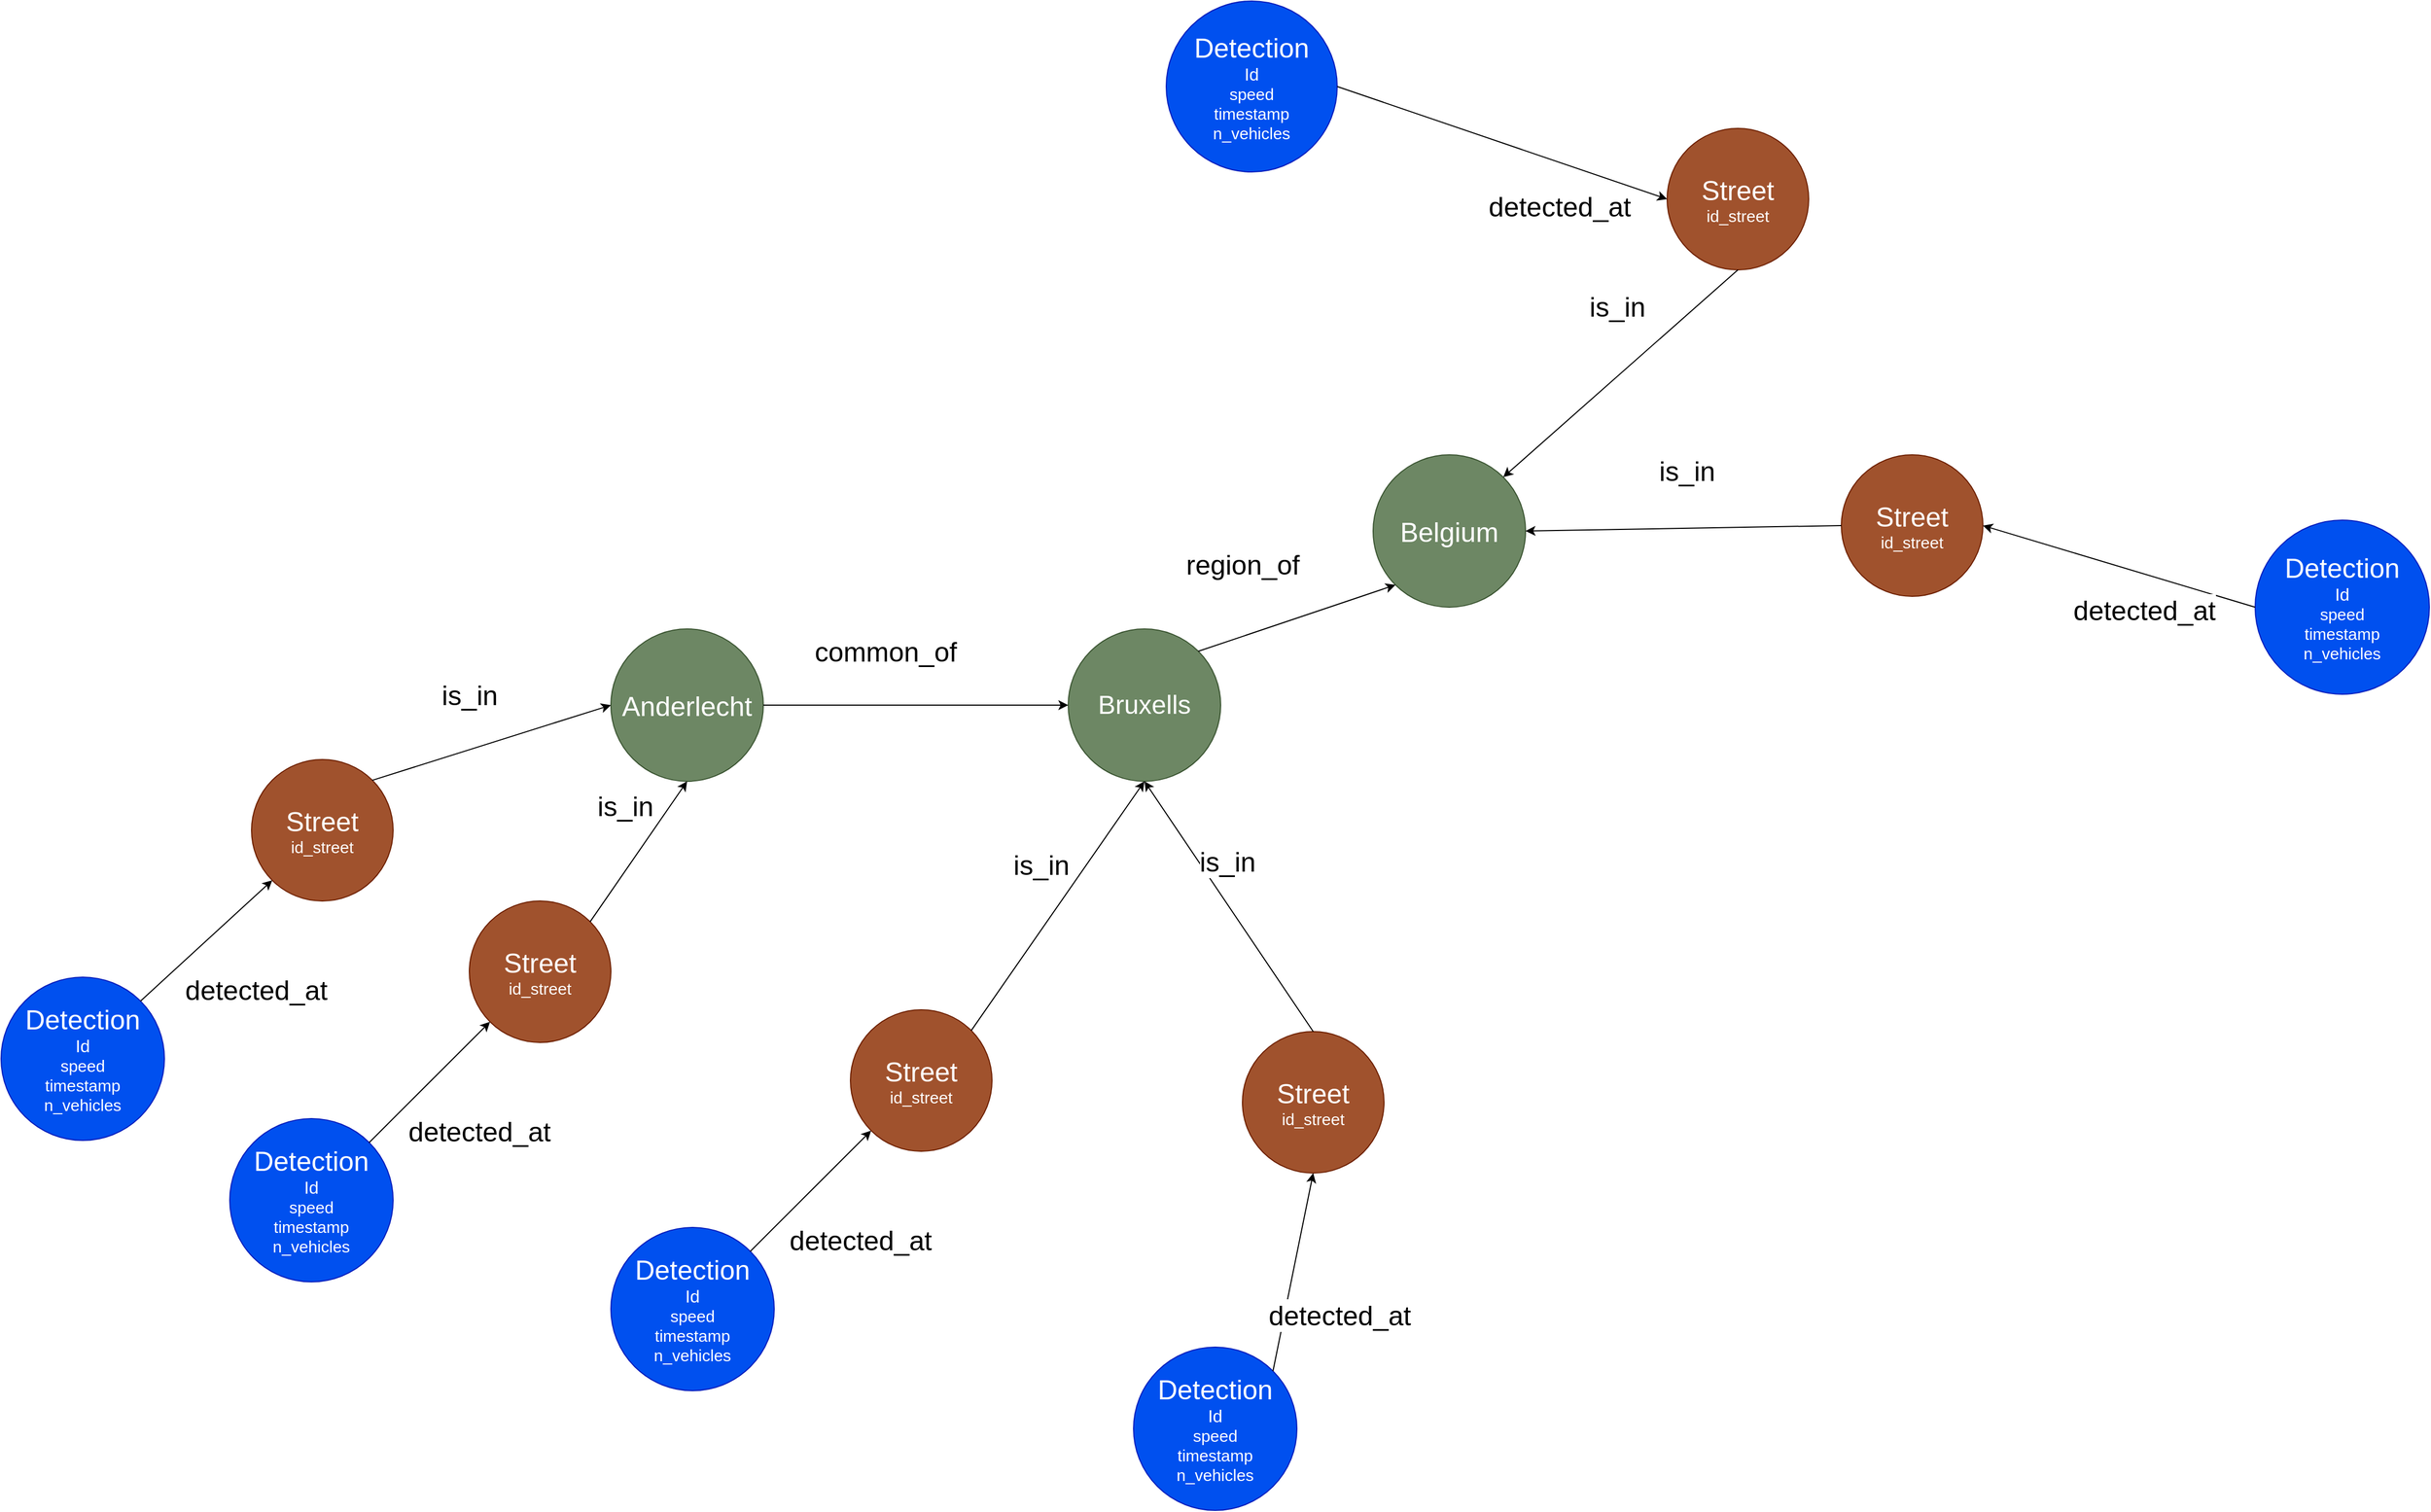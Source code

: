 <mxfile version="21.6.1" type="device">
  <diagram name="Pagina-1" id="1aT6pa6JwWmaBbppNuH8">
    <mxGraphModel dx="2736" dy="2184" grid="1" gridSize="10" guides="1" tooltips="1" connect="1" arrows="1" fold="1" page="1" pageScale="1" pageWidth="827" pageHeight="1169" math="0" shadow="0">
      <root>
        <mxCell id="0" />
        <mxCell id="1" parent="0" />
        <mxCell id="DugPK2IkK0LUQM6lhoBh-1" value="&lt;div&gt;&lt;font style=&quot;font-size: 25px;&quot;&gt;Detection&lt;/font&gt;&lt;/div&gt;&lt;div&gt;&lt;font style=&quot;font-size: 16px;&quot;&gt;Id&lt;/font&gt;&lt;/div&gt;&lt;div&gt;&lt;div style=&quot;font-size: 15px;&quot;&gt;&lt;font style=&quot;font-size: 15px;&quot;&gt;speed&lt;/font&gt;&lt;/div&gt;&lt;div style=&quot;font-size: 15px;&quot;&gt;&lt;font style=&quot;font-size: 15px;&quot;&gt;timestamp&lt;/font&gt;&lt;/div&gt;&lt;font style=&quot;font-size: 15px;&quot;&gt;n_vehicles&lt;/font&gt;&lt;/div&gt;" style="ellipse;whiteSpace=wrap;html=1;aspect=fixed;fillColor=#0050ef;strokeColor=#001DBC;fontColor=#ffffff;" parent="1" vertex="1">
          <mxGeometry x="-270" y="350" width="150" height="150" as="geometry" />
        </mxCell>
        <mxCell id="DugPK2IkK0LUQM6lhoBh-2" value="&lt;div&gt;&lt;font style=&quot;font-size: 25px;&quot;&gt;Street&lt;/font&gt;&lt;/div&gt;&lt;font style=&quot;font-size: 15px;&quot;&gt;id_street&lt;/font&gt;" style="ellipse;whiteSpace=wrap;html=1;aspect=fixed;fillColor=#a0522d;fontColor=#ffffff;strokeColor=#6D1F00;" parent="1" vertex="1">
          <mxGeometry x="-40" y="150" width="130" height="130" as="geometry" />
        </mxCell>
        <mxCell id="DugPK2IkK0LUQM6lhoBh-3" value="" style="endArrow=classic;html=1;rounded=0;exitX=1;exitY=0;exitDx=0;exitDy=0;entryX=0;entryY=1;entryDx=0;entryDy=0;" parent="1" source="DugPK2IkK0LUQM6lhoBh-1" target="DugPK2IkK0LUQM6lhoBh-2" edge="1">
          <mxGeometry width="50" height="50" relative="1" as="geometry">
            <mxPoint x="50" y="370" as="sourcePoint" />
            <mxPoint x="100" y="320" as="targetPoint" />
          </mxGeometry>
        </mxCell>
        <mxCell id="DugPK2IkK0LUQM6lhoBh-4" value="&lt;div&gt;&lt;font style=&quot;font-size: 25px;&quot;&gt;detected_at&lt;/font&gt;&lt;/div&gt;" style="edgeLabel;html=1;align=center;verticalAlign=middle;resizable=0;points=[];" parent="DugPK2IkK0LUQM6lhoBh-3" vertex="1" connectable="0">
          <mxGeometry x="0.117" y="-4" relative="1" as="geometry">
            <mxPoint x="36" y="48" as="offset" />
          </mxGeometry>
        </mxCell>
        <mxCell id="DugPK2IkK0LUQM6lhoBh-5" value="&lt;font style=&quot;font-size: 25px;&quot;&gt;Anderlecht&lt;/font&gt;" style="ellipse;whiteSpace=wrap;html=1;aspect=fixed;fillColor=#6d8764;fontColor=#ffffff;strokeColor=#3A5431;" parent="1" vertex="1">
          <mxGeometry x="290" y="30" width="140" height="140" as="geometry" />
        </mxCell>
        <mxCell id="DugPK2IkK0LUQM6lhoBh-6" value="" style="endArrow=classic;html=1;rounded=0;exitX=1;exitY=0;exitDx=0;exitDy=0;entryX=0;entryY=0.5;entryDx=0;entryDy=0;" parent="1" source="DugPK2IkK0LUQM6lhoBh-2" target="DugPK2IkK0LUQM6lhoBh-5" edge="1">
          <mxGeometry width="50" height="50" relative="1" as="geometry">
            <mxPoint x="340" y="340" as="sourcePoint" />
            <mxPoint x="390" y="290" as="targetPoint" />
          </mxGeometry>
        </mxCell>
        <mxCell id="DugPK2IkK0LUQM6lhoBh-7" value="&lt;font style=&quot;font-size: 25px;&quot;&gt;is_in&lt;/font&gt;" style="edgeLabel;html=1;align=center;verticalAlign=middle;resizable=0;points=[];" parent="DugPK2IkK0LUQM6lhoBh-6" vertex="1" connectable="0">
          <mxGeometry x="-0.093" y="-3" relative="1" as="geometry">
            <mxPoint x="-11" y="-51" as="offset" />
          </mxGeometry>
        </mxCell>
        <mxCell id="DugPK2IkK0LUQM6lhoBh-8" value="&lt;div&gt;&lt;font style=&quot;font-size: 25px;&quot;&gt;Detection&lt;/font&gt;&lt;/div&gt;&lt;div&gt;&lt;font style=&quot;font-size: 16px;&quot;&gt;Id&lt;/font&gt;&lt;/div&gt;&lt;div&gt;&lt;div style=&quot;font-size: 15px;&quot;&gt;&lt;font style=&quot;font-size: 15px;&quot;&gt;speed&lt;/font&gt;&lt;/div&gt;&lt;div style=&quot;font-size: 15px;&quot;&gt;&lt;font style=&quot;font-size: 15px;&quot;&gt;timestamp&lt;/font&gt;&lt;/div&gt;&lt;font style=&quot;font-size: 15px;&quot;&gt;n_vehicles&lt;/font&gt;&lt;/div&gt;" style="ellipse;whiteSpace=wrap;html=1;aspect=fixed;fillColor=#0050ef;strokeColor=#001DBC;fontColor=#ffffff;" parent="1" vertex="1">
          <mxGeometry x="-60" y="480" width="150" height="150" as="geometry" />
        </mxCell>
        <mxCell id="DugPK2IkK0LUQM6lhoBh-9" value="&lt;div&gt;&lt;font style=&quot;font-size: 25px;&quot;&gt;Street&lt;/font&gt;&lt;/div&gt;&lt;font style=&quot;font-size: 15px;&quot;&gt;id_street&lt;/font&gt;" style="ellipse;whiteSpace=wrap;html=1;aspect=fixed;fillColor=#a0522d;fontColor=#ffffff;strokeColor=#6D1F00;" parent="1" vertex="1">
          <mxGeometry x="160" y="280" width="130" height="130" as="geometry" />
        </mxCell>
        <mxCell id="DugPK2IkK0LUQM6lhoBh-10" value="" style="endArrow=classic;html=1;rounded=0;exitX=1;exitY=0;exitDx=0;exitDy=0;entryX=0;entryY=1;entryDx=0;entryDy=0;" parent="1" source="DugPK2IkK0LUQM6lhoBh-8" target="DugPK2IkK0LUQM6lhoBh-9" edge="1">
          <mxGeometry width="50" height="50" relative="1" as="geometry">
            <mxPoint x="250" y="500" as="sourcePoint" />
            <mxPoint x="300" y="450" as="targetPoint" />
          </mxGeometry>
        </mxCell>
        <mxCell id="DugPK2IkK0LUQM6lhoBh-11" value="&lt;div&gt;&lt;font style=&quot;font-size: 25px;&quot;&gt;detected_at&lt;/font&gt;&lt;/div&gt;" style="edgeLabel;html=1;align=center;verticalAlign=middle;resizable=0;points=[];" parent="DugPK2IkK0LUQM6lhoBh-10" vertex="1" connectable="0">
          <mxGeometry x="0.117" y="-4" relative="1" as="geometry">
            <mxPoint x="36" y="48" as="offset" />
          </mxGeometry>
        </mxCell>
        <mxCell id="DugPK2IkK0LUQM6lhoBh-12" value="" style="endArrow=classic;html=1;rounded=0;exitX=1;exitY=0;exitDx=0;exitDy=0;entryX=0.5;entryY=1;entryDx=0;entryDy=0;" parent="1" source="DugPK2IkK0LUQM6lhoBh-9" target="DugPK2IkK0LUQM6lhoBh-5" edge="1">
          <mxGeometry width="50" height="50" relative="1" as="geometry">
            <mxPoint x="540" y="470" as="sourcePoint" />
            <mxPoint x="490" y="230" as="targetPoint" />
          </mxGeometry>
        </mxCell>
        <mxCell id="DugPK2IkK0LUQM6lhoBh-13" value="&lt;font style=&quot;font-size: 25px;&quot;&gt;is_in&lt;/font&gt;" style="edgeLabel;html=1;align=center;verticalAlign=middle;resizable=0;points=[];" parent="DugPK2IkK0LUQM6lhoBh-12" vertex="1" connectable="0">
          <mxGeometry x="-0.093" y="-3" relative="1" as="geometry">
            <mxPoint x="-11" y="-51" as="offset" />
          </mxGeometry>
        </mxCell>
        <mxCell id="DugPK2IkK0LUQM6lhoBh-14" value="&lt;h1 id=&quot;Bruxelles-Streets&quot;&gt;&lt;span style=&quot;font-weight: normal;&quot;&gt;Bruxells&lt;/span&gt;&lt;br&gt;&lt;/h1&gt;" style="ellipse;whiteSpace=wrap;html=1;aspect=fixed;fillColor=#6d8764;fontColor=#ffffff;strokeColor=#3A5431;" parent="1" vertex="1">
          <mxGeometry x="710" y="30" width="140" height="140" as="geometry" />
        </mxCell>
        <mxCell id="DugPK2IkK0LUQM6lhoBh-15" value="" style="endArrow=classic;html=1;rounded=0;entryX=0;entryY=0.5;entryDx=0;entryDy=0;exitX=1;exitY=0.5;exitDx=0;exitDy=0;" parent="1" source="DugPK2IkK0LUQM6lhoBh-5" target="DugPK2IkK0LUQM6lhoBh-14" edge="1">
          <mxGeometry width="50" height="50" relative="1" as="geometry">
            <mxPoint x="490" y="300" as="sourcePoint" />
            <mxPoint x="540" y="250" as="targetPoint" />
          </mxGeometry>
        </mxCell>
        <mxCell id="DugPK2IkK0LUQM6lhoBh-16" value="&lt;font style=&quot;font-size: 25px;&quot;&gt;common_of&lt;/font&gt;" style="edgeLabel;html=1;align=center;verticalAlign=middle;resizable=0;points=[];" parent="DugPK2IkK0LUQM6lhoBh-15" vertex="1" connectable="0">
          <mxGeometry x="-0.619" y="-1" relative="1" as="geometry">
            <mxPoint x="58" y="-51" as="offset" />
          </mxGeometry>
        </mxCell>
        <mxCell id="DugPK2IkK0LUQM6lhoBh-17" value="&lt;div&gt;&lt;font style=&quot;font-size: 25px;&quot;&gt;Detection&lt;/font&gt;&lt;/div&gt;&lt;div&gt;&lt;font style=&quot;font-size: 16px;&quot;&gt;Id&lt;/font&gt;&lt;/div&gt;&lt;div&gt;&lt;div style=&quot;font-size: 15px;&quot;&gt;&lt;font style=&quot;font-size: 15px;&quot;&gt;speed&lt;/font&gt;&lt;/div&gt;&lt;div style=&quot;font-size: 15px;&quot;&gt;&lt;font style=&quot;font-size: 15px;&quot;&gt;timestamp&lt;/font&gt;&lt;/div&gt;&lt;font style=&quot;font-size: 15px;&quot;&gt;n_vehicles&lt;/font&gt;&lt;/div&gt;" style="ellipse;whiteSpace=wrap;html=1;aspect=fixed;fillColor=#0050ef;strokeColor=#001DBC;fontColor=#ffffff;" parent="1" vertex="1">
          <mxGeometry x="290" y="580" width="150" height="150" as="geometry" />
        </mxCell>
        <mxCell id="DugPK2IkK0LUQM6lhoBh-18" value="&lt;div&gt;&lt;font style=&quot;font-size: 25px;&quot;&gt;Street&lt;/font&gt;&lt;/div&gt;&lt;font style=&quot;font-size: 15px;&quot;&gt;id_street&lt;/font&gt;" style="ellipse;whiteSpace=wrap;html=1;aspect=fixed;fillColor=#a0522d;fontColor=#ffffff;strokeColor=#6D1F00;" parent="1" vertex="1">
          <mxGeometry x="510" y="380" width="130" height="130" as="geometry" />
        </mxCell>
        <mxCell id="DugPK2IkK0LUQM6lhoBh-19" value="" style="endArrow=classic;html=1;rounded=0;exitX=1;exitY=0;exitDx=0;exitDy=0;entryX=0;entryY=1;entryDx=0;entryDy=0;" parent="1" source="DugPK2IkK0LUQM6lhoBh-17" target="DugPK2IkK0LUQM6lhoBh-18" edge="1">
          <mxGeometry width="50" height="50" relative="1" as="geometry">
            <mxPoint x="600" y="600" as="sourcePoint" />
            <mxPoint x="650" y="550" as="targetPoint" />
          </mxGeometry>
        </mxCell>
        <mxCell id="DugPK2IkK0LUQM6lhoBh-20" value="&lt;div&gt;&lt;font style=&quot;font-size: 25px;&quot;&gt;detected_at&lt;/font&gt;&lt;/div&gt;" style="edgeLabel;html=1;align=center;verticalAlign=middle;resizable=0;points=[];" parent="DugPK2IkK0LUQM6lhoBh-19" vertex="1" connectable="0">
          <mxGeometry x="0.117" y="-4" relative="1" as="geometry">
            <mxPoint x="36" y="48" as="offset" />
          </mxGeometry>
        </mxCell>
        <mxCell id="DugPK2IkK0LUQM6lhoBh-22" value="" style="endArrow=classic;html=1;rounded=0;exitX=1;exitY=0;exitDx=0;exitDy=0;entryX=0.5;entryY=1;entryDx=0;entryDy=0;" parent="1" source="DugPK2IkK0LUQM6lhoBh-18" target="DugPK2IkK0LUQM6lhoBh-14" edge="1">
          <mxGeometry width="50" height="50" relative="1" as="geometry">
            <mxPoint x="890" y="570" as="sourcePoint" />
            <mxPoint x="840.0" y="330" as="targetPoint" />
          </mxGeometry>
        </mxCell>
        <mxCell id="DugPK2IkK0LUQM6lhoBh-23" value="&lt;font style=&quot;font-size: 25px;&quot;&gt;is_in&lt;/font&gt;" style="edgeLabel;html=1;align=center;verticalAlign=middle;resizable=0;points=[];" parent="DugPK2IkK0LUQM6lhoBh-22" vertex="1" connectable="0">
          <mxGeometry x="-0.093" y="-3" relative="1" as="geometry">
            <mxPoint x="-11" y="-51" as="offset" />
          </mxGeometry>
        </mxCell>
        <mxCell id="DugPK2IkK0LUQM6lhoBh-24" value="&lt;div&gt;&lt;font style=&quot;font-size: 25px;&quot;&gt;Detection&lt;/font&gt;&lt;/div&gt;&lt;div&gt;&lt;font style=&quot;font-size: 16px;&quot;&gt;Id&lt;/font&gt;&lt;/div&gt;&lt;div&gt;&lt;div style=&quot;font-size: 15px;&quot;&gt;&lt;font style=&quot;font-size: 15px;&quot;&gt;speed&lt;/font&gt;&lt;/div&gt;&lt;div style=&quot;font-size: 15px;&quot;&gt;&lt;font style=&quot;font-size: 15px;&quot;&gt;timestamp&lt;/font&gt;&lt;/div&gt;&lt;font style=&quot;font-size: 15px;&quot;&gt;n_vehicles&lt;/font&gt;&lt;/div&gt;" style="ellipse;whiteSpace=wrap;html=1;aspect=fixed;fillColor=#0050ef;strokeColor=#001DBC;fontColor=#ffffff;" parent="1" vertex="1">
          <mxGeometry x="770" y="690" width="150" height="150" as="geometry" />
        </mxCell>
        <mxCell id="DugPK2IkK0LUQM6lhoBh-25" value="&lt;div&gt;&lt;font style=&quot;font-size: 25px;&quot;&gt;Street&lt;/font&gt;&lt;/div&gt;&lt;font style=&quot;font-size: 15px;&quot;&gt;id_street&lt;/font&gt;" style="ellipse;whiteSpace=wrap;html=1;aspect=fixed;fillColor=#a0522d;fontColor=#ffffff;strokeColor=#6D1F00;" parent="1" vertex="1">
          <mxGeometry x="870" y="400" width="130" height="130" as="geometry" />
        </mxCell>
        <mxCell id="DugPK2IkK0LUQM6lhoBh-26" value="" style="endArrow=classic;html=1;rounded=0;exitX=1;exitY=0;exitDx=0;exitDy=0;entryX=0.5;entryY=1;entryDx=0;entryDy=0;" parent="1" source="DugPK2IkK0LUQM6lhoBh-24" target="DugPK2IkK0LUQM6lhoBh-25" edge="1">
          <mxGeometry width="50" height="50" relative="1" as="geometry">
            <mxPoint x="960" y="620" as="sourcePoint" />
            <mxPoint x="1010" y="570" as="targetPoint" />
          </mxGeometry>
        </mxCell>
        <mxCell id="DugPK2IkK0LUQM6lhoBh-27" value="&lt;div&gt;&lt;font style=&quot;font-size: 25px;&quot;&gt;detected_at&lt;/font&gt;&lt;/div&gt;" style="edgeLabel;html=1;align=center;verticalAlign=middle;resizable=0;points=[];" parent="DugPK2IkK0LUQM6lhoBh-26" vertex="1" connectable="0">
          <mxGeometry x="0.117" y="-4" relative="1" as="geometry">
            <mxPoint x="36" y="48" as="offset" />
          </mxGeometry>
        </mxCell>
        <mxCell id="DugPK2IkK0LUQM6lhoBh-28" value="" style="endArrow=classic;html=1;rounded=0;exitX=0.5;exitY=0;exitDx=0;exitDy=0;entryX=0.5;entryY=1;entryDx=0;entryDy=0;" parent="1" source="DugPK2IkK0LUQM6lhoBh-25" target="DugPK2IkK0LUQM6lhoBh-14" edge="1">
          <mxGeometry width="50" height="50" relative="1" as="geometry">
            <mxPoint x="1250" y="590" as="sourcePoint" />
            <mxPoint x="1140" y="190" as="targetPoint" />
          </mxGeometry>
        </mxCell>
        <mxCell id="DugPK2IkK0LUQM6lhoBh-29" value="&lt;font style=&quot;font-size: 25px;&quot;&gt;is_in&lt;/font&gt;" style="edgeLabel;html=1;align=center;verticalAlign=middle;resizable=0;points=[];" parent="DugPK2IkK0LUQM6lhoBh-28" vertex="1" connectable="0">
          <mxGeometry x="-0.093" y="-3" relative="1" as="geometry">
            <mxPoint x="-11" y="-51" as="offset" />
          </mxGeometry>
        </mxCell>
        <mxCell id="DugPK2IkK0LUQM6lhoBh-30" value="&lt;font style=&quot;font-size: 25px;&quot;&gt;Belgium&lt;/font&gt;" style="ellipse;whiteSpace=wrap;html=1;aspect=fixed;fillColor=#6d8764;fontColor=#ffffff;strokeColor=#3A5431;" parent="1" vertex="1">
          <mxGeometry x="990" y="-130" width="140" height="140" as="geometry" />
        </mxCell>
        <mxCell id="DugPK2IkK0LUQM6lhoBh-31" value="" style="endArrow=classic;html=1;rounded=0;entryX=0;entryY=1;entryDx=0;entryDy=0;exitX=1;exitY=0;exitDx=0;exitDy=0;" parent="1" source="DugPK2IkK0LUQM6lhoBh-14" target="DugPK2IkK0LUQM6lhoBh-30" edge="1">
          <mxGeometry width="50" height="50" relative="1" as="geometry">
            <mxPoint x="1020" y="99.17" as="sourcePoint" />
            <mxPoint x="1300" y="99.17" as="targetPoint" />
          </mxGeometry>
        </mxCell>
        <mxCell id="DugPK2IkK0LUQM6lhoBh-32" value="&lt;font style=&quot;font-size: 25px;&quot;&gt;region_of&lt;/font&gt;" style="edgeLabel;html=1;align=center;verticalAlign=middle;resizable=0;points=[];" parent="DugPK2IkK0LUQM6lhoBh-31" vertex="1" connectable="0">
          <mxGeometry x="-0.619" y="-1" relative="1" as="geometry">
            <mxPoint x="5" y="-70" as="offset" />
          </mxGeometry>
        </mxCell>
        <mxCell id="DugPK2IkK0LUQM6lhoBh-33" value="&lt;div&gt;&lt;font style=&quot;font-size: 25px;&quot;&gt;Detection&lt;/font&gt;&lt;/div&gt;&lt;div&gt;&lt;font style=&quot;font-size: 16px;&quot;&gt;Id&lt;/font&gt;&lt;/div&gt;&lt;div&gt;&lt;div style=&quot;font-size: 15px;&quot;&gt;&lt;font style=&quot;font-size: 15px;&quot;&gt;speed&lt;/font&gt;&lt;/div&gt;&lt;div style=&quot;font-size: 15px;&quot;&gt;&lt;font style=&quot;font-size: 15px;&quot;&gt;timestamp&lt;/font&gt;&lt;/div&gt;&lt;font style=&quot;font-size: 15px;&quot;&gt;n_vehicles&lt;/font&gt;&lt;/div&gt;" style="ellipse;whiteSpace=wrap;html=1;aspect=fixed;fillColor=#0050ef;strokeColor=#001DBC;fontColor=#ffffff;" parent="1" vertex="1">
          <mxGeometry x="800" y="-547" width="157" height="157" as="geometry" />
        </mxCell>
        <mxCell id="DugPK2IkK0LUQM6lhoBh-34" value="&lt;div&gt;&lt;font style=&quot;font-size: 25px;&quot;&gt;Street&lt;/font&gt;&lt;/div&gt;&lt;font style=&quot;font-size: 15px;&quot;&gt;id_street&lt;/font&gt;" style="ellipse;whiteSpace=wrap;html=1;aspect=fixed;fillColor=#a0522d;fontColor=#ffffff;strokeColor=#6D1F00;" parent="1" vertex="1">
          <mxGeometry x="1260" y="-430" width="130" height="130" as="geometry" />
        </mxCell>
        <mxCell id="DugPK2IkK0LUQM6lhoBh-35" value="" style="endArrow=classic;html=1;rounded=0;exitX=1;exitY=0.5;exitDx=0;exitDy=0;entryX=0;entryY=0.5;entryDx=0;entryDy=0;" parent="1" source="DugPK2IkK0LUQM6lhoBh-33" target="DugPK2IkK0LUQM6lhoBh-34" edge="1">
          <mxGeometry width="50" height="50" relative="1" as="geometry">
            <mxPoint x="1620" y="270" as="sourcePoint" />
            <mxPoint x="1670" y="220" as="targetPoint" />
          </mxGeometry>
        </mxCell>
        <mxCell id="DugPK2IkK0LUQM6lhoBh-36" value="&lt;div&gt;&lt;font style=&quot;font-size: 25px;&quot;&gt;detected_at&lt;/font&gt;&lt;/div&gt;" style="edgeLabel;html=1;align=center;verticalAlign=middle;resizable=0;points=[];" parent="DugPK2IkK0LUQM6lhoBh-35" vertex="1" connectable="0">
          <mxGeometry x="0.117" y="-4" relative="1" as="geometry">
            <mxPoint x="36" y="48" as="offset" />
          </mxGeometry>
        </mxCell>
        <mxCell id="DugPK2IkK0LUQM6lhoBh-37" value="" style="endArrow=classic;html=1;rounded=0;exitX=0.5;exitY=1;exitDx=0;exitDy=0;entryX=1;entryY=0;entryDx=0;entryDy=0;" parent="1" source="DugPK2IkK0LUQM6lhoBh-34" target="DugPK2IkK0LUQM6lhoBh-30" edge="1">
          <mxGeometry width="50" height="50" relative="1" as="geometry">
            <mxPoint x="1910" y="240" as="sourcePoint" />
            <mxPoint x="1800" y="-160" as="targetPoint" />
          </mxGeometry>
        </mxCell>
        <mxCell id="DugPK2IkK0LUQM6lhoBh-38" value="&lt;font style=&quot;font-size: 25px;&quot;&gt;is_in&lt;/font&gt;" style="edgeLabel;html=1;align=center;verticalAlign=middle;resizable=0;points=[];" parent="DugPK2IkK0LUQM6lhoBh-37" vertex="1" connectable="0">
          <mxGeometry x="-0.093" y="-3" relative="1" as="geometry">
            <mxPoint x="-11" y="-51" as="offset" />
          </mxGeometry>
        </mxCell>
        <mxCell id="DugPK2IkK0LUQM6lhoBh-39" value="&lt;div&gt;&lt;font style=&quot;font-size: 25px;&quot;&gt;Detection&lt;/font&gt;&lt;/div&gt;&lt;div&gt;&lt;font style=&quot;font-size: 16px;&quot;&gt;Id&lt;/font&gt;&lt;/div&gt;&lt;div&gt;&lt;div style=&quot;font-size: 15px;&quot;&gt;&lt;font style=&quot;font-size: 15px;&quot;&gt;speed&lt;/font&gt;&lt;/div&gt;&lt;div style=&quot;font-size: 15px;&quot;&gt;&lt;font style=&quot;font-size: 15px;&quot;&gt;timestamp&lt;/font&gt;&lt;/div&gt;&lt;font style=&quot;font-size: 15px;&quot;&gt;n_vehicles&lt;/font&gt;&lt;/div&gt;" style="ellipse;whiteSpace=wrap;html=1;aspect=fixed;fillColor=#0050ef;strokeColor=#001DBC;fontColor=#ffffff;" parent="1" vertex="1">
          <mxGeometry x="1800" y="-70" width="160" height="160" as="geometry" />
        </mxCell>
        <mxCell id="DugPK2IkK0LUQM6lhoBh-40" value="&lt;div&gt;&lt;font style=&quot;font-size: 25px;&quot;&gt;Street&lt;/font&gt;&lt;/div&gt;&lt;font style=&quot;font-size: 15px;&quot;&gt;id_street&lt;/font&gt;" style="ellipse;whiteSpace=wrap;html=1;aspect=fixed;fillColor=#a0522d;fontColor=#ffffff;strokeColor=#6D1F00;" parent="1" vertex="1">
          <mxGeometry x="1420" y="-130" width="130" height="130" as="geometry" />
        </mxCell>
        <mxCell id="DugPK2IkK0LUQM6lhoBh-41" value="" style="endArrow=classic;html=1;rounded=0;exitX=0;exitY=0.5;exitDx=0;exitDy=0;entryX=1;entryY=0.5;entryDx=0;entryDy=0;" parent="1" source="DugPK2IkK0LUQM6lhoBh-39" target="DugPK2IkK0LUQM6lhoBh-40" edge="1">
          <mxGeometry width="50" height="50" relative="1" as="geometry">
            <mxPoint x="1980" y="290" as="sourcePoint" />
            <mxPoint x="2030" y="240" as="targetPoint" />
          </mxGeometry>
        </mxCell>
        <mxCell id="DugPK2IkK0LUQM6lhoBh-42" value="&lt;div&gt;&lt;font style=&quot;font-size: 25px;&quot;&gt;detected_at&lt;/font&gt;&lt;/div&gt;" style="edgeLabel;html=1;align=center;verticalAlign=middle;resizable=0;points=[];" parent="DugPK2IkK0LUQM6lhoBh-41" vertex="1" connectable="0">
          <mxGeometry x="0.117" y="-4" relative="1" as="geometry">
            <mxPoint x="36" y="48" as="offset" />
          </mxGeometry>
        </mxCell>
        <mxCell id="DugPK2IkK0LUQM6lhoBh-43" value="" style="endArrow=classic;html=1;rounded=0;exitX=0;exitY=0.5;exitDx=0;exitDy=0;entryX=1;entryY=0.5;entryDx=0;entryDy=0;" parent="1" source="DugPK2IkK0LUQM6lhoBh-40" target="DugPK2IkK0LUQM6lhoBh-30" edge="1">
          <mxGeometry width="50" height="50" relative="1" as="geometry">
            <mxPoint x="2270" y="260" as="sourcePoint" />
            <mxPoint x="1800" y="-160" as="targetPoint" />
          </mxGeometry>
        </mxCell>
        <mxCell id="DugPK2IkK0LUQM6lhoBh-44" value="&lt;font style=&quot;font-size: 25px;&quot;&gt;is_in&lt;/font&gt;" style="edgeLabel;html=1;align=center;verticalAlign=middle;resizable=0;points=[];" parent="DugPK2IkK0LUQM6lhoBh-43" vertex="1" connectable="0">
          <mxGeometry x="-0.093" y="-3" relative="1" as="geometry">
            <mxPoint x="-11" y="-51" as="offset" />
          </mxGeometry>
        </mxCell>
      </root>
    </mxGraphModel>
  </diagram>
</mxfile>
